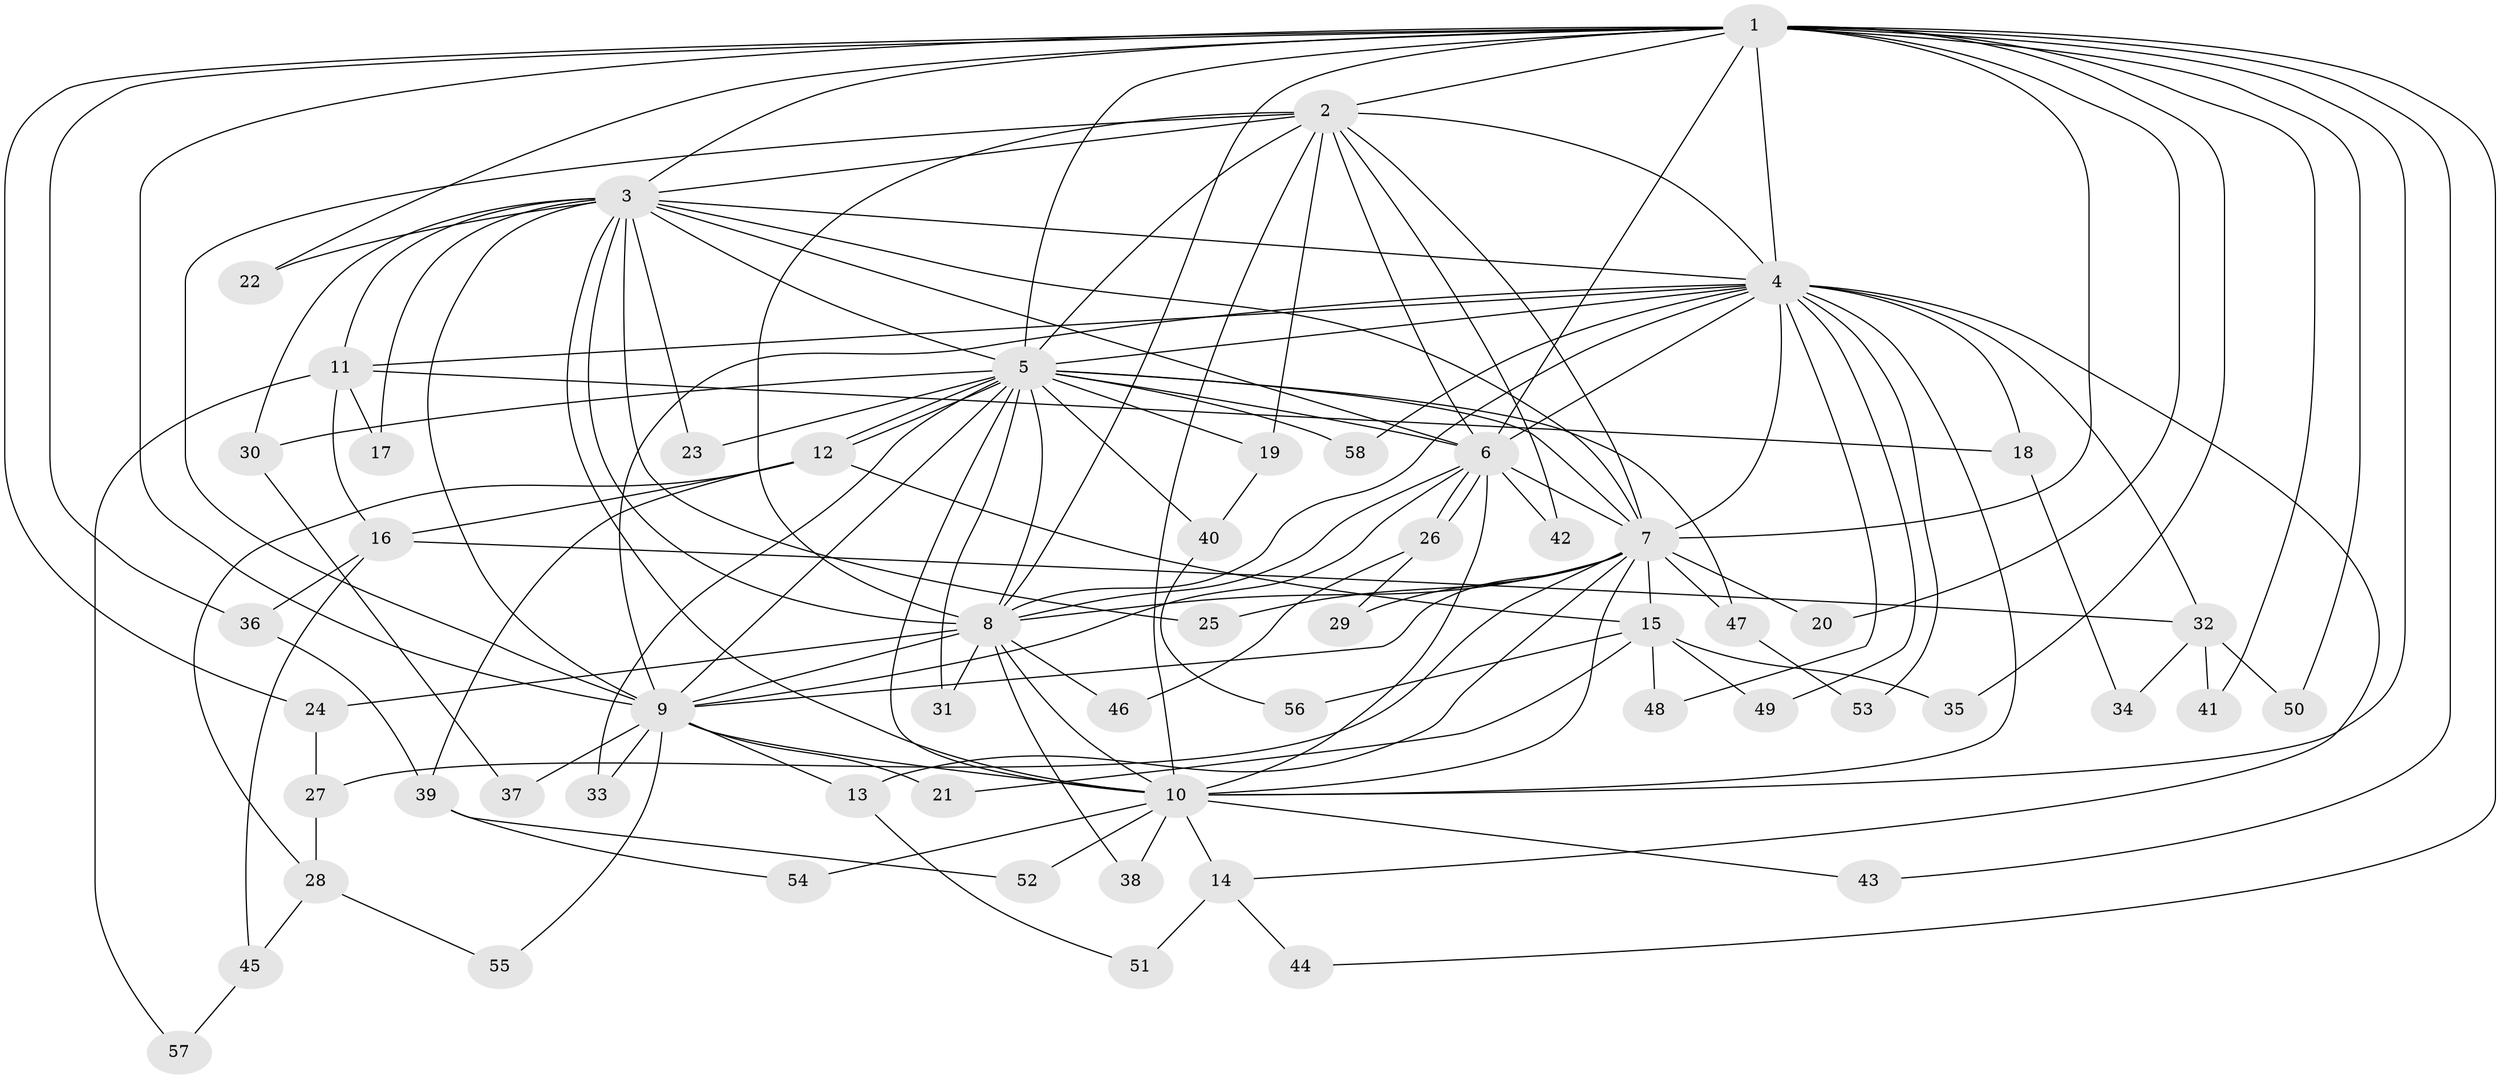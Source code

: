 // coarse degree distribution, {20: 0.025, 7: 0.075, 17: 0.05, 8: 0.05, 11: 0.025, 10: 0.025, 5: 0.025, 3: 0.175, 4: 0.075, 1: 0.05, 2: 0.425}
// Generated by graph-tools (version 1.1) at 2025/51/02/27/25 19:51:52]
// undirected, 58 vertices, 141 edges
graph export_dot {
graph [start="1"]
  node [color=gray90,style=filled];
  1;
  2;
  3;
  4;
  5;
  6;
  7;
  8;
  9;
  10;
  11;
  12;
  13;
  14;
  15;
  16;
  17;
  18;
  19;
  20;
  21;
  22;
  23;
  24;
  25;
  26;
  27;
  28;
  29;
  30;
  31;
  32;
  33;
  34;
  35;
  36;
  37;
  38;
  39;
  40;
  41;
  42;
  43;
  44;
  45;
  46;
  47;
  48;
  49;
  50;
  51;
  52;
  53;
  54;
  55;
  56;
  57;
  58;
  1 -- 2;
  1 -- 3;
  1 -- 4;
  1 -- 5;
  1 -- 6;
  1 -- 7;
  1 -- 8;
  1 -- 9;
  1 -- 10;
  1 -- 20;
  1 -- 22;
  1 -- 24;
  1 -- 35;
  1 -- 36;
  1 -- 41;
  1 -- 43;
  1 -- 44;
  1 -- 50;
  2 -- 3;
  2 -- 4;
  2 -- 5;
  2 -- 6;
  2 -- 7;
  2 -- 8;
  2 -- 9;
  2 -- 10;
  2 -- 19;
  2 -- 42;
  3 -- 4;
  3 -- 5;
  3 -- 6;
  3 -- 7;
  3 -- 8;
  3 -- 9;
  3 -- 10;
  3 -- 11;
  3 -- 17;
  3 -- 22;
  3 -- 23;
  3 -- 25;
  3 -- 30;
  4 -- 5;
  4 -- 6;
  4 -- 7;
  4 -- 8;
  4 -- 9;
  4 -- 10;
  4 -- 11;
  4 -- 14;
  4 -- 18;
  4 -- 32;
  4 -- 48;
  4 -- 49;
  4 -- 53;
  4 -- 58;
  5 -- 6;
  5 -- 7;
  5 -- 8;
  5 -- 9;
  5 -- 10;
  5 -- 12;
  5 -- 12;
  5 -- 19;
  5 -- 23;
  5 -- 30;
  5 -- 31;
  5 -- 33;
  5 -- 40;
  5 -- 47;
  5 -- 58;
  6 -- 7;
  6 -- 8;
  6 -- 9;
  6 -- 10;
  6 -- 26;
  6 -- 26;
  6 -- 42;
  7 -- 8;
  7 -- 9;
  7 -- 10;
  7 -- 13;
  7 -- 15;
  7 -- 20;
  7 -- 25;
  7 -- 27;
  7 -- 29;
  7 -- 47;
  8 -- 9;
  8 -- 10;
  8 -- 24;
  8 -- 31;
  8 -- 38;
  8 -- 46;
  9 -- 10;
  9 -- 13;
  9 -- 21;
  9 -- 33;
  9 -- 37;
  9 -- 55;
  10 -- 14;
  10 -- 38;
  10 -- 43;
  10 -- 52;
  10 -- 54;
  11 -- 16;
  11 -- 17;
  11 -- 18;
  11 -- 57;
  12 -- 15;
  12 -- 16;
  12 -- 28;
  12 -- 39;
  13 -- 51;
  14 -- 44;
  14 -- 51;
  15 -- 21;
  15 -- 35;
  15 -- 48;
  15 -- 49;
  15 -- 56;
  16 -- 32;
  16 -- 36;
  16 -- 45;
  18 -- 34;
  19 -- 40;
  24 -- 27;
  26 -- 29;
  26 -- 46;
  27 -- 28;
  28 -- 45;
  28 -- 55;
  30 -- 37;
  32 -- 34;
  32 -- 41;
  32 -- 50;
  36 -- 39;
  39 -- 52;
  39 -- 54;
  40 -- 56;
  45 -- 57;
  47 -- 53;
}
